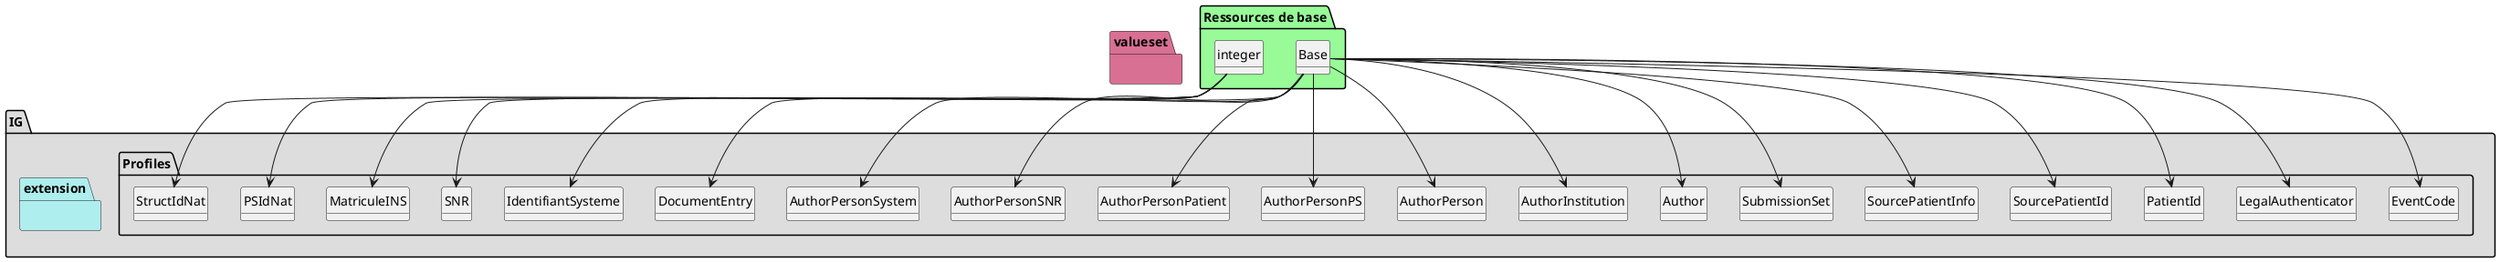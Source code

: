 @startuml
set namespaceSeparator ?
hide circle
hide class fields

package IG #DDDDDD{

     package Profiles #DDDDDD{

        class Author{

             Author => [None..None]
             Author.institution => [0..1]
             Author.person => [1..1]
             Author.role => [1..1]
             Author.specialty => [0..1]
        } 

        class AuthorInstitution{

             AuthorInstitution => [None..None]
             AuthorInstitution.1 => [1..1]
             AuthorInstitution.6 => [1..1]
             AuthorInstitution.7 => [1..1]
             AuthorInstitution.10 => [1..1]
        } 

        class AuthorPerson{

             AuthorPerson => [None..None]
             AuthorPerson.1 => [1..1]
             AuthorPerson.2 => [1..1]
             AuthorPerson.3 => [1..1]
             AuthorPerson.9 => [1..1]
             AuthorPerson.10 => [1..1]
             AuthorPerson.13 => [1..1]
        } 

        class AuthorPersonPS{

             AuthorPersonPS => [None..None]
             AuthorPersonPS.1 => [1..1]
             AuthorPersonPS.2 => [1..1]
             AuthorPersonPS.3 => [1..1]
             AuthorPersonPS.9 => [1..1]
             AuthorPersonPS.10 => [1..1]
             AuthorPersonPS.13 => [1..1]
        } 

        class AuthorPersonPatient{

             AuthorPersonPatient => [None..None]
             AuthorPersonPatient.1 => [1..1]
             AuthorPersonPatient.2 => [1..1]
             AuthorPersonPatient.3 => [1..1]
             AuthorPersonPatient.9 => [1..1]
             AuthorPersonPatient.10 => [1..1]
             AuthorPersonPatient.13 => [1..1]
        } 

        class AuthorPersonSNR{

             AuthorPersonSNR => [None..None]
             AuthorPersonSNR.1 => [1..1]
             AuthorPersonSNR.2 => [1..1]
             AuthorPersonSNR.3 => [1..1]
             AuthorPersonSNR.9 => [1..1]
             AuthorPersonSNR.10 => [1..1]
             AuthorPersonSNR.13 => [1..1]
        } 

        class AuthorPersonSystem{

             AuthorPersonSystem => [None..None]
             AuthorPersonSystem.1 => [1..1]
             AuthorPersonSystem.2 => [1..1]
             AuthorPersonSystem.3 => [1..1]
             AuthorPersonSystem.9 => [1..1]
             AuthorPersonSystem.10 => [1..1]
             AuthorPersonSystem.13 => [1..1]
        } 

        class DocumentEntry{

             DocumentEntry => [None..None]
             DocumentEntry.entryUUID => [1..1]
             DocumentEntry.logicalId => [1..1]
             DocumentEntry.mimeType => [1..1]
             DocumentEntry.availabilityStatus => [1..1]
             DocumentEntry.hash => [1..1]
             DocumentEntry.size => [1..1]
             DocumentEntry.languageCode => [1..1]
             DocumentEntry.author => [1..*]
             DocumentEntry.legalAuthenticator => [1..1]
             DocumentEntry.repositoryUniqueId => [1..1]
             DocumentEntry.serviceStartTime => [1..1]
             DocumentEntry.serviceEndTime => [0..1]
             DocumentEntry.sourcePatientID => [1..1]
             DocumentEntry.sourcePatientInfo => [1..1]
             DocumentEntry.URI => [1..1]
             DocumentEntry.title => [1..1]
             DocumentEntry.comments => [0..1]
             DocumentEntry.patientID => [1..1]
             DocumentEntry.uniqueId => [1..1]
             DocumentEntry.class => [1..1]
             DocumentEntry.confidentiality => [1..4]
             DocumentEntry.eventCodeList => [0..*]
             DocumentEntry.format => [1..1]
             DocumentEntry.healthcareFacilityTypeCode => [1..1]
             DocumentEntry.practiceSetting => [1..1]
             DocumentEntry.type => [1..1]
             DocumentEntry.documentAvailability => [0..1]
             DocumentEntry.homeCommunityId => [0..1]
             DocumentEntry.creationTime => [1..1]
             DocumentEntry.referenceIdList => [0..*]
             DocumentEntry.referenceIdList.CX1 => [1..1]
             DocumentEntry.referenceIdList.CX4 => [1..1]
             DocumentEntry.referenceIdList.CX5 => [1..1]
             DocumentEntry.version => [0..1]
        } 

        class EventCode{

             EventCode => [None..None]
             EventCode.eventCode => [1..1]
        } 

        class IdentifiantSysteme{

        } 

        class LegalAuthenticator{

             LegalAuthenticator => [None..None]
             LegalAuthenticator.1 => [1..1]
             LegalAuthenticator.2 => [1..1]
             LegalAuthenticator.3 => [1..1]
             LegalAuthenticator.9 => [1..1]
             LegalAuthenticator.10 => [1..1]
             LegalAuthenticator.13 => [1..1]
        } 

        class MatriculeINS{

        } 

        class PSIdNat{

        } 

        class PatientId{

             PatientId => [None..None]
             PatientId.1 => [1..1]
             PatientId.4 => [1..1]
             PatientId.5 => [1..1]
        } 

        class SNR{

        } 

        class SourcePatientId{

             SourcePatientId => [None..None]
             SourcePatientId.1 => [1..1]
             SourcePatientId.4 => [1..1]
             SourcePatientId.5 => [1..1]
        } 

        class SourcePatientInfo{

             SourcePatientInfo => [None..None]
             SourcePatientInfo.PID => [1..1]
             SourcePatientInfo.PID.3 => [0..1]
             SourcePatientInfo.PID.5 => [1..*]
             SourcePatientInfo.PID.7 => [0..1]
             SourcePatientInfo.PID.8 => [0..1]
             SourcePatientInfo.PID.11 => [0..1]
             SourcePatientInfo.PID.13 => [0..1]
             SourcePatientInfo.PID.14 => [0..1]
             SourcePatientInfo.PID.15 => [0..1]
             SourcePatientInfo.PID.16 => [0..1]
             SourcePatientInfo.PID.18 => [0..1]
             SourcePatientInfo.PID.21 => [0..1]
        } 

        class StructIdNat{

        } 

        class SubmissionSet{

             SubmissionSet => [None..None]
             SubmissionSet.entryUUID => [1..1]
             SubmissionSet.availabilityStatus => [1..1]
             SubmissionSet.submissionTime => [1..1]
             SubmissionSet.title => [0..1]
             SubmissionSet.comments => [0..1]
             SubmissionSet.patientID => [1..1]
             SubmissionSet.sourceID => [1..1]
             SubmissionSet.uniqueID => [1..1]
             SubmissionSet.contentTypeCode => [1..1]
             SubmissionSet.author => [1..1]
             SubmissionSet.homeCommunityID => [0..1]
             SubmissionSet.intendedRecipient => [0..*]
         }

     }
     package extension #paleturquoise {


         }
     }
     package valueset #PaleVioletRed{
       }

package "Ressources de base" #palegreen {

 class "Base" as  class095a1b43effec73955e31e790438de49 

    class095a1b43effec73955e31e790438de49 --> Author

 class "Base" as  class095a1b43effec73955e31e790438de49 

    class095a1b43effec73955e31e790438de49 --> AuthorInstitution

 class "Base" as  class095a1b43effec73955e31e790438de49 

    class095a1b43effec73955e31e790438de49 --> AuthorPerson

 class "Base" as  class095a1b43effec73955e31e790438de49 

    class095a1b43effec73955e31e790438de49 --> AuthorPersonPS

 class "Base" as  class095a1b43effec73955e31e790438de49 

    class095a1b43effec73955e31e790438de49 --> AuthorPersonPatient

 class "Base" as  class095a1b43effec73955e31e790438de49 

    class095a1b43effec73955e31e790438de49 --> AuthorPersonSNR

 class "Base" as  class095a1b43effec73955e31e790438de49 

    class095a1b43effec73955e31e790438de49 --> AuthorPersonSystem

 class "Base" as  class095a1b43effec73955e31e790438de49 

    class095a1b43effec73955e31e790438de49 --> DocumentEntry

 class "Base" as  class095a1b43effec73955e31e790438de49 

    class095a1b43effec73955e31e790438de49 --> EventCode

 class "integer" as  class157db7df530023575515d366c9b672e8 

    class157db7df530023575515d366c9b672e8 --> IdentifiantSysteme

 class "Base" as  class095a1b43effec73955e31e790438de49 

    class095a1b43effec73955e31e790438de49 --> LegalAuthenticator

 class "integer" as  class157db7df530023575515d366c9b672e8 

    class157db7df530023575515d366c9b672e8 --> MatriculeINS

 class "integer" as  class157db7df530023575515d366c9b672e8 

    class157db7df530023575515d366c9b672e8 --> PSIdNat

 class "Base" as  class095a1b43effec73955e31e790438de49 

    class095a1b43effec73955e31e790438de49 --> PatientId

 class "integer" as  class157db7df530023575515d366c9b672e8 

    class157db7df530023575515d366c9b672e8 --> SNR

 class "Base" as  class095a1b43effec73955e31e790438de49 

    class095a1b43effec73955e31e790438de49 --> SourcePatientId

 class "Base" as  class095a1b43effec73955e31e790438de49 

    class095a1b43effec73955e31e790438de49 --> SourcePatientInfo

 class "integer" as  class157db7df530023575515d366c9b672e8 

    class157db7df530023575515d366c9b672e8 --> StructIdNat

 class "Base" as  class095a1b43effec73955e31e790438de49 

    class095a1b43effec73955e31e790438de49 --> SubmissionSet
}
@enduml